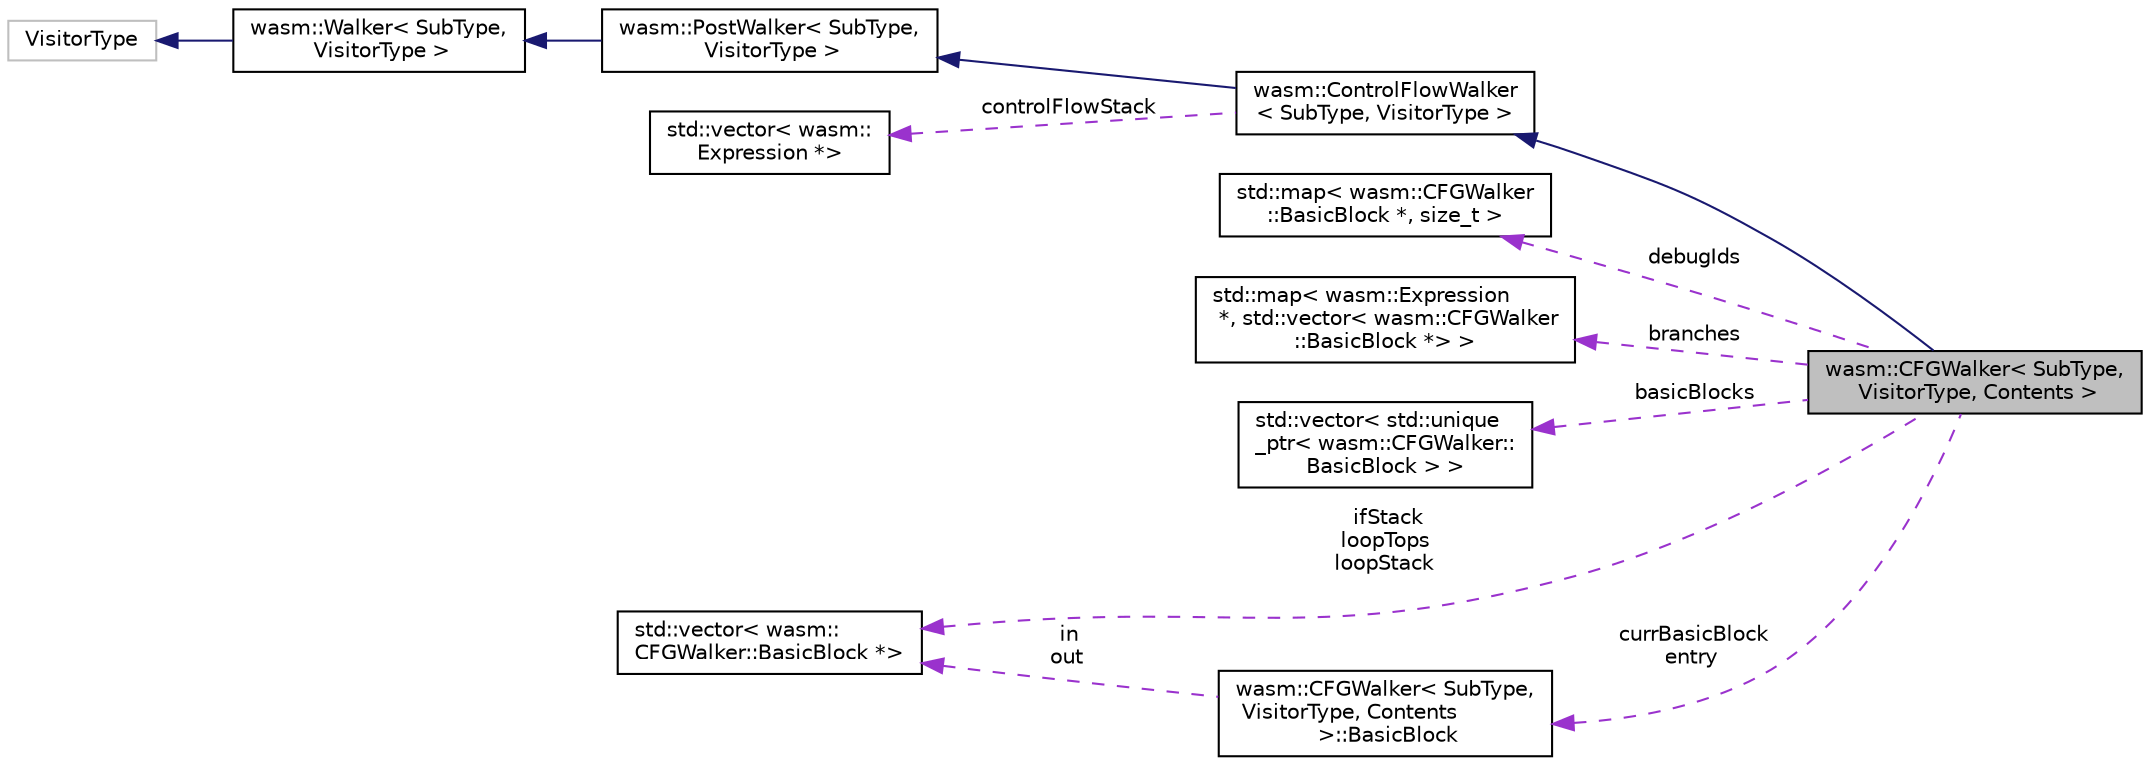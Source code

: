digraph "wasm::CFGWalker&lt; SubType, VisitorType, Contents &gt;"
{
  edge [fontname="Helvetica",fontsize="10",labelfontname="Helvetica",labelfontsize="10"];
  node [fontname="Helvetica",fontsize="10",shape=record];
  rankdir="LR";
  Node5 [label="wasm::CFGWalker\< SubType,\l VisitorType, Contents \>",height=0.2,width=0.4,color="black", fillcolor="grey75", style="filled", fontcolor="black"];
  Node6 -> Node5 [dir="back",color="midnightblue",fontsize="10",style="solid"];
  Node6 [label="wasm::ControlFlowWalker\l\< SubType, VisitorType \>",height=0.2,width=0.4,color="black", fillcolor="white", style="filled",URL="$structwasm_1_1_control_flow_walker.html"];
  Node7 -> Node6 [dir="back",color="midnightblue",fontsize="10",style="solid"];
  Node7 [label="wasm::PostWalker\< SubType,\l VisitorType \>",height=0.2,width=0.4,color="black", fillcolor="white", style="filled",URL="$structwasm_1_1_post_walker.html"];
  Node8 -> Node7 [dir="back",color="midnightblue",fontsize="10",style="solid"];
  Node8 [label="wasm::Walker\< SubType,\l VisitorType \>",height=0.2,width=0.4,color="black", fillcolor="white", style="filled",URL="$structwasm_1_1_walker.html"];
  Node9 -> Node8 [dir="back",color="midnightblue",fontsize="10",style="solid"];
  Node9 [label="VisitorType",height=0.2,width=0.4,color="grey75", fillcolor="white", style="filled"];
  Node10 -> Node6 [dir="back",color="darkorchid3",fontsize="10",style="dashed",label=" controlFlowStack" ];
  Node10 [label="std::vector\< wasm::\lExpression *\>",height=0.2,width=0.4,color="black", fillcolor="white", style="filled",URL="$classstd_1_1vector.html"];
  Node11 -> Node5 [dir="back",color="darkorchid3",fontsize="10",style="dashed",label=" debugIds" ];
  Node11 [label="std::map\< wasm::CFGWalker\l::BasicBlock *, size_t \>",height=0.2,width=0.4,color="black", fillcolor="white", style="filled",URL="$classstd_1_1map.html"];
  Node12 -> Node5 [dir="back",color="darkorchid3",fontsize="10",style="dashed",label=" branches" ];
  Node12 [label="std::map\< wasm::Expression\l *, std::vector\< wasm::CFGWalker\l::BasicBlock *\> \>",height=0.2,width=0.4,color="black", fillcolor="white", style="filled",URL="$classstd_1_1map.html"];
  Node13 -> Node5 [dir="back",color="darkorchid3",fontsize="10",style="dashed",label=" basicBlocks" ];
  Node13 [label="std::vector\< std::unique\l_ptr\< wasm::CFGWalker::\lBasicBlock \> \>",height=0.2,width=0.4,color="black", fillcolor="white", style="filled",URL="$classstd_1_1vector.html"];
  Node14 -> Node5 [dir="back",color="darkorchid3",fontsize="10",style="dashed",label=" ifStack\nloopTops\nloopStack" ];
  Node14 [label="std::vector\< wasm::\lCFGWalker::BasicBlock *\>",height=0.2,width=0.4,color="black", fillcolor="white", style="filled",URL="$classstd_1_1vector.html"];
  Node15 -> Node5 [dir="back",color="darkorchid3",fontsize="10",style="dashed",label=" currBasicBlock\nentry" ];
  Node15 [label="wasm::CFGWalker\< SubType,\l VisitorType, Contents\l \>::BasicBlock",height=0.2,width=0.4,color="black", fillcolor="white", style="filled",URL="$structwasm_1_1_c_f_g_walker_1_1_basic_block.html"];
  Node14 -> Node15 [dir="back",color="darkorchid3",fontsize="10",style="dashed",label=" in\nout" ];
}
